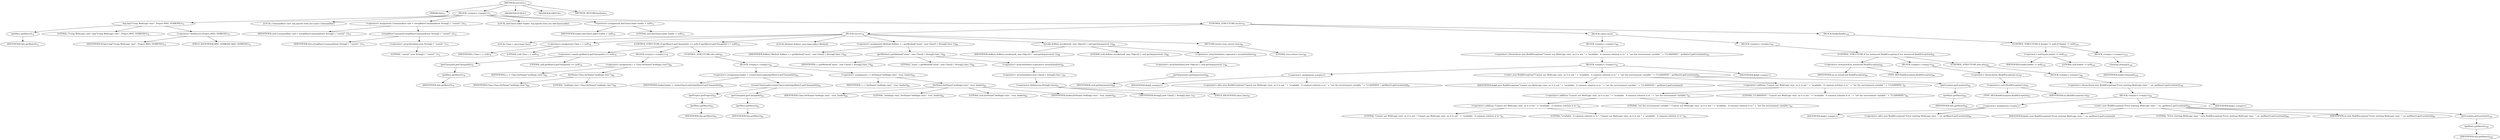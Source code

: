 digraph "execute" {  
"17" [label = <(METHOD,execute)<SUB>71</SUB>> ]
"4" [label = <(PARAM,this)<SUB>71</SUB>> ]
"18" [label = <(BLOCK,&lt;empty&gt;,&lt;empty&gt;)<SUB>71</SUB>> ]
"19" [label = <(log,log(&quot;Using WebLogic rmic&quot;, Project.MSG_VERBOSE))<SUB>72</SUB>> ]
"20" [label = <(getRmic,getRmic())<SUB>72</SUB>> ]
"3" [label = <(IDENTIFIER,this,getRmic())<SUB>72</SUB>> ]
"21" [label = <(LITERAL,&quot;Using WebLogic rmic&quot;,log(&quot;Using WebLogic rmic&quot;, Project.MSG_VERBOSE))<SUB>72</SUB>> ]
"22" [label = <(&lt;operator&gt;.fieldAccess,Project.MSG_VERBOSE)<SUB>72</SUB>> ]
"23" [label = <(IDENTIFIER,Project,log(&quot;Using WebLogic rmic&quot;, Project.MSG_VERBOSE))<SUB>72</SUB>> ]
"24" [label = <(FIELD_IDENTIFIER,MSG_VERBOSE,MSG_VERBOSE)<SUB>72</SUB>> ]
"25" [label = <(LOCAL,Commandline cmd: org.apache.tools.ant.types.Commandline)> ]
"26" [label = <(&lt;operator&gt;.assignment,Commandline cmd = setupRmicCommand(new String[] { &quot;-noexit&quot; }))<SUB>73</SUB>> ]
"27" [label = <(IDENTIFIER,cmd,Commandline cmd = setupRmicCommand(new String[] { &quot;-noexit&quot; }))<SUB>73</SUB>> ]
"28" [label = <(setupRmicCommand,setupRmicCommand(new String[] { &quot;-noexit&quot; }))<SUB>73</SUB>> ]
"5" [label = <(IDENTIFIER,this,setupRmicCommand(new String[] { &quot;-noexit&quot; }))<SUB>73</SUB>> ]
"29" [label = <(&lt;operator&gt;.arrayInitializer,new String[] { &quot;-noexit&quot; })<SUB>73</SUB>> ]
"30" [label = <(LITERAL,&quot;-noexit&quot;,new String[] { &quot;-noexit&quot; })<SUB>73</SUB>> ]
"31" [label = <(LOCAL,AntClassLoader loader: org.apache.tools.ant.AntClassLoader)> ]
"32" [label = <(&lt;operator&gt;.assignment,AntClassLoader loader = null)<SUB>75</SUB>> ]
"33" [label = <(IDENTIFIER,loader,AntClassLoader loader = null)<SUB>75</SUB>> ]
"34" [label = <(LITERAL,null,AntClassLoader loader = null)<SUB>75</SUB>> ]
"35" [label = <(CONTROL_STRUCTURE,try,try)<SUB>76</SUB>> ]
"36" [label = <(BLOCK,try,try)<SUB>76</SUB>> ]
"37" [label = <(LOCAL,Class c: java.lang.Class)> ]
"38" [label = <(&lt;operator&gt;.assignment,Class c = null)<SUB>78</SUB>> ]
"39" [label = <(IDENTIFIER,c,Class c = null)<SUB>78</SUB>> ]
"40" [label = <(LITERAL,null,Class c = null)<SUB>78</SUB>> ]
"41" [label = <(CONTROL_STRUCTURE,if (getRmic().getClasspath() == null),if (getRmic().getClasspath() == null))<SUB>79</SUB>> ]
"42" [label = <(&lt;operator&gt;.equals,getRmic().getClasspath() == null)<SUB>79</SUB>> ]
"43" [label = <(getClasspath,getClasspath())<SUB>79</SUB>> ]
"44" [label = <(getRmic,getRmic())<SUB>79</SUB>> ]
"6" [label = <(IDENTIFIER,this,getRmic())<SUB>79</SUB>> ]
"45" [label = <(LITERAL,null,getRmic().getClasspath() == null)<SUB>79</SUB>> ]
"46" [label = <(BLOCK,&lt;empty&gt;,&lt;empty&gt;)<SUB>79</SUB>> ]
"47" [label = <(&lt;operator&gt;.assignment,c = Class.forName(&quot;weblogic.rmic&quot;))<SUB>80</SUB>> ]
"48" [label = <(IDENTIFIER,c,c = Class.forName(&quot;weblogic.rmic&quot;))<SUB>80</SUB>> ]
"49" [label = <(forName,Class.forName(&quot;weblogic.rmic&quot;))<SUB>80</SUB>> ]
"50" [label = <(IDENTIFIER,Class,Class.forName(&quot;weblogic.rmic&quot;))<SUB>80</SUB>> ]
"51" [label = <(LITERAL,&quot;weblogic.rmic&quot;,Class.forName(&quot;weblogic.rmic&quot;))<SUB>80</SUB>> ]
"52" [label = <(CONTROL_STRUCTURE,else,else)<SUB>81</SUB>> ]
"53" [label = <(BLOCK,&lt;empty&gt;,&lt;empty&gt;)<SUB>81</SUB>> ]
"54" [label = <(&lt;operator&gt;.assignment,loader = createClassLoader(getRmic().getClasspath()))<SUB>82</SUB>> ]
"55" [label = <(IDENTIFIER,loader,loader = createClassLoader(getRmic().getClasspath()))<SUB>82</SUB>> ]
"56" [label = <(createClassLoader,createClassLoader(getRmic().getClasspath()))<SUB>83</SUB>> ]
"57" [label = <(getProject,getProject())<SUB>83</SUB>> ]
"58" [label = <(getRmic,getRmic())<SUB>83</SUB>> ]
"8" [label = <(IDENTIFIER,this,getRmic())<SUB>83</SUB>> ]
"59" [label = <(getClasspath,getClasspath())<SUB>83</SUB>> ]
"60" [label = <(getRmic,getRmic())<SUB>83</SUB>> ]
"7" [label = <(IDENTIFIER,this,getRmic())<SUB>83</SUB>> ]
"61" [label = <(&lt;operator&gt;.assignment,c = forName(&quot;weblogic.rmic&quot;, true, loader))<SUB>84</SUB>> ]
"62" [label = <(IDENTIFIER,c,c = forName(&quot;weblogic.rmic&quot;, true, loader))<SUB>84</SUB>> ]
"63" [label = <(forName,forName(&quot;weblogic.rmic&quot;, true, loader))<SUB>84</SUB>> ]
"64" [label = <(IDENTIFIER,Class,forName(&quot;weblogic.rmic&quot;, true, loader))<SUB>84</SUB>> ]
"65" [label = <(LITERAL,&quot;weblogic.rmic&quot;,forName(&quot;weblogic.rmic&quot;, true, loader))<SUB>84</SUB>> ]
"66" [label = <(LITERAL,true,forName(&quot;weblogic.rmic&quot;, true, loader))<SUB>84</SUB>> ]
"67" [label = <(IDENTIFIER,loader,forName(&quot;weblogic.rmic&quot;, true, loader))<SUB>84</SUB>> ]
"68" [label = <(LOCAL,Method doRmic: java.lang.reflect.Method)> ]
"69" [label = <(&lt;operator&gt;.assignment,Method doRmic = c.getMethod(&quot;main&quot;, new Class[] { String[].class }))<SUB>86</SUB>> ]
"70" [label = <(IDENTIFIER,doRmic,Method doRmic = c.getMethod(&quot;main&quot;, new Class[] { String[].class }))<SUB>86</SUB>> ]
"71" [label = <(getMethod,c.getMethod(&quot;main&quot;, new Class[] { String[].class }))<SUB>86</SUB>> ]
"72" [label = <(IDENTIFIER,c,c.getMethod(&quot;main&quot;, new Class[] { String[].class }))<SUB>86</SUB>> ]
"73" [label = <(LITERAL,&quot;main&quot;,c.getMethod(&quot;main&quot;, new Class[] { String[].class }))<SUB>86</SUB>> ]
"74" [label = <(&lt;operator&gt;.arrayInitializer,&lt;operator&gt;.arrayInitializer)<SUB>86</SUB>> ]
"75" [label = <(&lt;operator&gt;.arrayInitializer,new Class[] { String[].class })<SUB>87</SUB>> ]
"76" [label = <(&lt;operator&gt;.fieldAccess,String[].class)<SUB>87</SUB>> ]
"77" [label = <(IDENTIFIER,String[],new Class[] { String[].class })<SUB>87</SUB>> ]
"78" [label = <(FIELD_IDENTIFIER,class,class)<SUB>87</SUB>> ]
"79" [label = <(invoke,doRmic.invoke(null, new Object[] { cmd.getArguments() }))<SUB>88</SUB>> ]
"80" [label = <(IDENTIFIER,doRmic,doRmic.invoke(null, new Object[] { cmd.getArguments() }))<SUB>88</SUB>> ]
"81" [label = <(LITERAL,null,doRmic.invoke(null, new Object[] { cmd.getArguments() }))<SUB>88</SUB>> ]
"82" [label = <(&lt;operator&gt;.arrayInitializer,&lt;operator&gt;.arrayInitializer)<SUB>88</SUB>> ]
"83" [label = <(&lt;operator&gt;.arrayInitializer,new Object[] { cmd.getArguments() })<SUB>88</SUB>> ]
"84" [label = <(getArguments,getArguments())<SUB>88</SUB>> ]
"85" [label = <(IDENTIFIER,cmd,getArguments())<SUB>88</SUB>> ]
"86" [label = <(RETURN,return true;,return true;)<SUB>89</SUB>> ]
"87" [label = <(LITERAL,true,return true;)<SUB>89</SUB>> ]
"88" [label = <(BLOCK,catch,catch)> ]
"89" [label = <(BLOCK,&lt;empty&gt;,&lt;empty&gt;)<SUB>90</SUB>> ]
"90" [label = <(&lt;operator&gt;.throw,throw new BuildException(&quot;Cannot use WebLogic rmic, as it is not &quot; + &quot;available.  A common solution is to &quot; + &quot;set the environment variable &quot; + &quot;CLASSPATH.&quot;, getRmic().getLocation());)<SUB>91</SUB>> ]
"91" [label = <(BLOCK,&lt;empty&gt;,&lt;empty&gt;)<SUB>91</SUB>> ]
"92" [label = <(&lt;operator&gt;.assignment,&lt;empty&gt;)> ]
"93" [label = <(IDENTIFIER,$obj0,&lt;empty&gt;)> ]
"94" [label = <(&lt;operator&gt;.alloc,new BuildException(&quot;Cannot use WebLogic rmic, as it is not &quot; + &quot;available.  A common solution is to &quot; + &quot;set the environment variable &quot; + &quot;CLASSPATH.&quot;, getRmic().getLocation()))<SUB>91</SUB>> ]
"95" [label = <(&lt;init&gt;,new BuildException(&quot;Cannot use WebLogic rmic, as it is not &quot; + &quot;available.  A common solution is to &quot; + &quot;set the environment variable &quot; + &quot;CLASSPATH.&quot;, getRmic().getLocation()))<SUB>91</SUB>> ]
"96" [label = <(IDENTIFIER,$obj0,new BuildException(&quot;Cannot use WebLogic rmic, as it is not &quot; + &quot;available.  A common solution is to &quot; + &quot;set the environment variable &quot; + &quot;CLASSPATH.&quot;, getRmic().getLocation()))> ]
"97" [label = <(&lt;operator&gt;.addition,&quot;Cannot use WebLogic rmic, as it is not &quot; + &quot;available.  A common solution is to &quot; + &quot;set the environment variable &quot; + &quot;CLASSPATH.&quot;)<SUB>91</SUB>> ]
"98" [label = <(&lt;operator&gt;.addition,&quot;Cannot use WebLogic rmic, as it is not &quot; + &quot;available.  A common solution is to &quot; + &quot;set the environment variable &quot;)<SUB>91</SUB>> ]
"99" [label = <(&lt;operator&gt;.addition,&quot;Cannot use WebLogic rmic, as it is not &quot; + &quot;available.  A common solution is to &quot;)<SUB>91</SUB>> ]
"100" [label = <(LITERAL,&quot;Cannot use WebLogic rmic, as it is not &quot;,&quot;Cannot use WebLogic rmic, as it is not &quot; + &quot;available.  A common solution is to &quot;)<SUB>91</SUB>> ]
"101" [label = <(LITERAL,&quot;available.  A common solution is to &quot;,&quot;Cannot use WebLogic rmic, as it is not &quot; + &quot;available.  A common solution is to &quot;)<SUB>92</SUB>> ]
"102" [label = <(LITERAL,&quot;set the environment variable &quot;,&quot;Cannot use WebLogic rmic, as it is not &quot; + &quot;available.  A common solution is to &quot; + &quot;set the environment variable &quot;)<SUB>93</SUB>> ]
"103" [label = <(LITERAL,&quot;CLASSPATH.&quot;,&quot;Cannot use WebLogic rmic, as it is not &quot; + &quot;available.  A common solution is to &quot; + &quot;set the environment variable &quot; + &quot;CLASSPATH.&quot;)<SUB>94</SUB>> ]
"104" [label = <(getLocation,getLocation())<SUB>94</SUB>> ]
"105" [label = <(getRmic,getRmic())<SUB>94</SUB>> ]
"9" [label = <(IDENTIFIER,this,getRmic())<SUB>94</SUB>> ]
"106" [label = <(IDENTIFIER,$obj0,&lt;empty&gt;)> ]
"107" [label = <(BLOCK,&lt;empty&gt;,&lt;empty&gt;)<SUB>95</SUB>> ]
"108" [label = <(CONTROL_STRUCTURE,if (ex instanceof BuildException),if (ex instanceof BuildException))<SUB>96</SUB>> ]
"109" [label = <(&lt;operator&gt;.instanceOf,ex instanceof BuildException)<SUB>96</SUB>> ]
"110" [label = <(IDENTIFIER,ex,ex instanceof BuildException)<SUB>96</SUB>> ]
"111" [label = <(TYPE_REF,BuildException,BuildException)<SUB>96</SUB>> ]
"112" [label = <(BLOCK,&lt;empty&gt;,&lt;empty&gt;)<SUB>96</SUB>> ]
"113" [label = <(&lt;operator&gt;.throw,throw (BuildException) ex;)<SUB>97</SUB>> ]
"114" [label = <(&lt;operator&gt;.cast,(BuildException) ex)<SUB>97</SUB>> ]
"115" [label = <(TYPE_REF,BuildException,BuildException)<SUB>97</SUB>> ]
"116" [label = <(IDENTIFIER,ex,(BuildException) ex)<SUB>97</SUB>> ]
"117" [label = <(CONTROL_STRUCTURE,else,else)<SUB>98</SUB>> ]
"118" [label = <(BLOCK,&lt;empty&gt;,&lt;empty&gt;)<SUB>98</SUB>> ]
"119" [label = <(&lt;operator&gt;.throw,throw new BuildException(&quot;Error starting WebLogic rmic: &quot;, ex, getRmic().getLocation());)<SUB>99</SUB>> ]
"120" [label = <(BLOCK,&lt;empty&gt;,&lt;empty&gt;)<SUB>99</SUB>> ]
"121" [label = <(&lt;operator&gt;.assignment,&lt;empty&gt;)> ]
"122" [label = <(IDENTIFIER,$obj1,&lt;empty&gt;)> ]
"123" [label = <(&lt;operator&gt;.alloc,new BuildException(&quot;Error starting WebLogic rmic: &quot;, ex, getRmic().getLocation()))<SUB>99</SUB>> ]
"124" [label = <(&lt;init&gt;,new BuildException(&quot;Error starting WebLogic rmic: &quot;, ex, getRmic().getLocation()))<SUB>99</SUB>> ]
"125" [label = <(IDENTIFIER,$obj1,new BuildException(&quot;Error starting WebLogic rmic: &quot;, ex, getRmic().getLocation()))> ]
"126" [label = <(LITERAL,&quot;Error starting WebLogic rmic: &quot;,new BuildException(&quot;Error starting WebLogic rmic: &quot;, ex, getRmic().getLocation()))<SUB>99</SUB>> ]
"127" [label = <(IDENTIFIER,ex,new BuildException(&quot;Error starting WebLogic rmic: &quot;, ex, getRmic().getLocation()))<SUB>99</SUB>> ]
"128" [label = <(getLocation,getLocation())<SUB>100</SUB>> ]
"129" [label = <(getRmic,getRmic())<SUB>100</SUB>> ]
"10" [label = <(IDENTIFIER,this,getRmic())<SUB>100</SUB>> ]
"130" [label = <(IDENTIFIER,$obj1,&lt;empty&gt;)> ]
"131" [label = <(BLOCK,finally,finally)<SUB>102</SUB>> ]
"132" [label = <(CONTROL_STRUCTURE,if (loader != null),if (loader != null))<SUB>103</SUB>> ]
"133" [label = <(&lt;operator&gt;.notEquals,loader != null)<SUB>103</SUB>> ]
"134" [label = <(IDENTIFIER,loader,loader != null)<SUB>103</SUB>> ]
"135" [label = <(LITERAL,null,loader != null)<SUB>103</SUB>> ]
"136" [label = <(BLOCK,&lt;empty&gt;,&lt;empty&gt;)<SUB>103</SUB>> ]
"137" [label = <(cleanup,cleanup())<SUB>104</SUB>> ]
"138" [label = <(IDENTIFIER,loader,cleanup())<SUB>104</SUB>> ]
"139" [label = <(MODIFIER,PUBLIC)> ]
"140" [label = <(MODIFIER,VIRTUAL)> ]
"141" [label = <(METHOD_RETURN,boolean)<SUB>71</SUB>> ]
  "17" -> "4" 
  "17" -> "18" 
  "17" -> "139" 
  "17" -> "140" 
  "17" -> "141" 
  "18" -> "19" 
  "18" -> "25" 
  "18" -> "26" 
  "18" -> "31" 
  "18" -> "32" 
  "18" -> "35" 
  "19" -> "20" 
  "19" -> "21" 
  "19" -> "22" 
  "20" -> "3" 
  "22" -> "23" 
  "22" -> "24" 
  "26" -> "27" 
  "26" -> "28" 
  "28" -> "5" 
  "28" -> "29" 
  "29" -> "30" 
  "32" -> "33" 
  "32" -> "34" 
  "35" -> "36" 
  "35" -> "88" 
  "35" -> "131" 
  "36" -> "37" 
  "36" -> "38" 
  "36" -> "41" 
  "36" -> "68" 
  "36" -> "69" 
  "36" -> "79" 
  "36" -> "86" 
  "38" -> "39" 
  "38" -> "40" 
  "41" -> "42" 
  "41" -> "46" 
  "41" -> "52" 
  "42" -> "43" 
  "42" -> "45" 
  "43" -> "44" 
  "44" -> "6" 
  "46" -> "47" 
  "47" -> "48" 
  "47" -> "49" 
  "49" -> "50" 
  "49" -> "51" 
  "52" -> "53" 
  "53" -> "54" 
  "53" -> "61" 
  "54" -> "55" 
  "54" -> "56" 
  "56" -> "57" 
  "56" -> "59" 
  "57" -> "58" 
  "58" -> "8" 
  "59" -> "60" 
  "60" -> "7" 
  "61" -> "62" 
  "61" -> "63" 
  "63" -> "64" 
  "63" -> "65" 
  "63" -> "66" 
  "63" -> "67" 
  "69" -> "70" 
  "69" -> "71" 
  "71" -> "72" 
  "71" -> "73" 
  "71" -> "74" 
  "74" -> "75" 
  "75" -> "76" 
  "76" -> "77" 
  "76" -> "78" 
  "79" -> "80" 
  "79" -> "81" 
  "79" -> "82" 
  "82" -> "83" 
  "83" -> "84" 
  "84" -> "85" 
  "86" -> "87" 
  "88" -> "89" 
  "88" -> "107" 
  "89" -> "90" 
  "90" -> "91" 
  "91" -> "92" 
  "91" -> "95" 
  "91" -> "106" 
  "92" -> "93" 
  "92" -> "94" 
  "95" -> "96" 
  "95" -> "97" 
  "95" -> "104" 
  "97" -> "98" 
  "97" -> "103" 
  "98" -> "99" 
  "98" -> "102" 
  "99" -> "100" 
  "99" -> "101" 
  "104" -> "105" 
  "105" -> "9" 
  "107" -> "108" 
  "108" -> "109" 
  "108" -> "112" 
  "108" -> "117" 
  "109" -> "110" 
  "109" -> "111" 
  "112" -> "113" 
  "113" -> "114" 
  "114" -> "115" 
  "114" -> "116" 
  "117" -> "118" 
  "118" -> "119" 
  "119" -> "120" 
  "120" -> "121" 
  "120" -> "124" 
  "120" -> "130" 
  "121" -> "122" 
  "121" -> "123" 
  "124" -> "125" 
  "124" -> "126" 
  "124" -> "127" 
  "124" -> "128" 
  "128" -> "129" 
  "129" -> "10" 
  "131" -> "132" 
  "132" -> "133" 
  "132" -> "136" 
  "133" -> "134" 
  "133" -> "135" 
  "136" -> "137" 
  "137" -> "138" 
}
